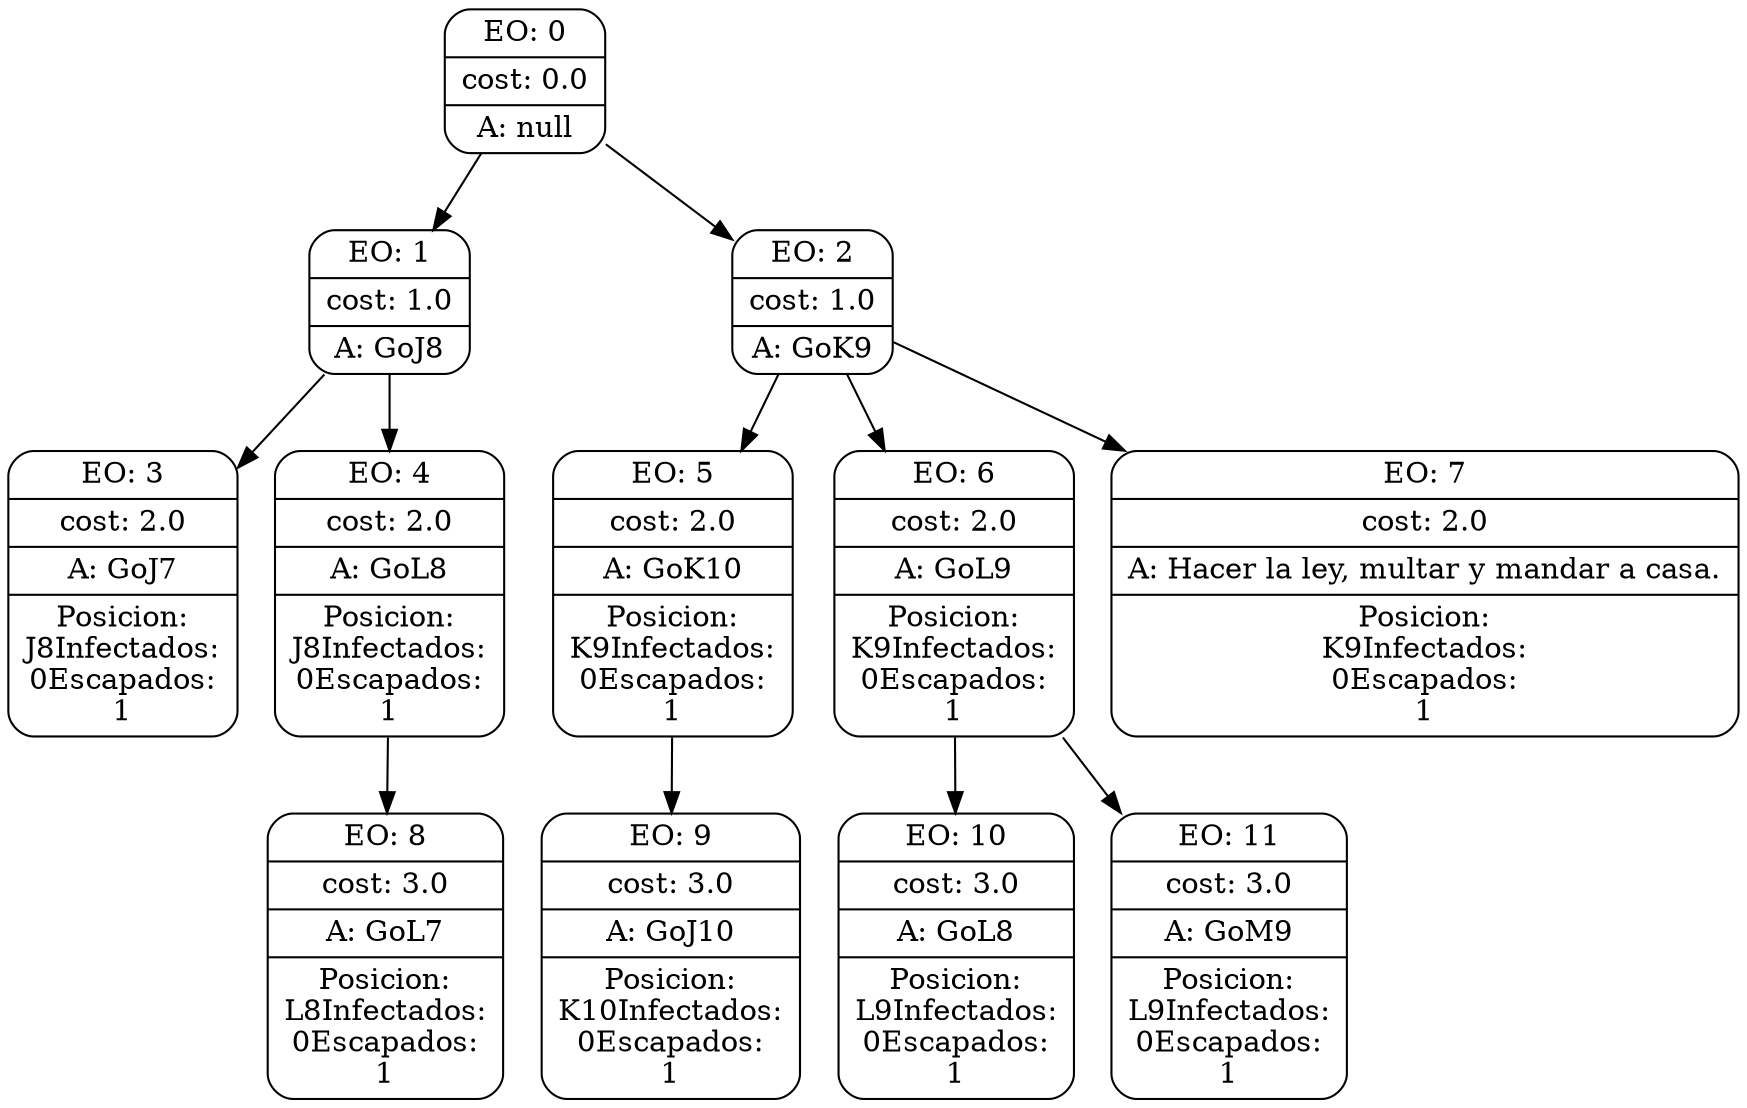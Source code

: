 digraph g {
node [shape = Mrecord];
nodo0[label="{EO: 0|cost: 0.0|A: null}"]
nodo1[label="{EO: 1|cost: 1.0|A: GoJ8}"]
nodo3[label="{EO: 3|cost: 2.0|A: GoJ7|Posicion:\nJ8
Infectados:\n0
Escapados:\n1}"]

nodo1 -> nodo3;
nodo4[label="{EO: 4|cost: 2.0|A: GoL8|Posicion:\nJ8
Infectados:\n0
Escapados:\n1}"]
nodo8[label="{EO: 8|cost: 3.0|A: GoL7|Posicion:\nL8
Infectados:\n0
Escapados:\n1}"]

nodo4 -> nodo8;

nodo1 -> nodo4;

nodo0 -> nodo1;
nodo2[label="{EO: 2|cost: 1.0|A: GoK9}"]
nodo5[label="{EO: 5|cost: 2.0|A: GoK10|Posicion:\nK9
Infectados:\n0
Escapados:\n1}"]
nodo9[label="{EO: 9|cost: 3.0|A: GoJ10|Posicion:\nK10
Infectados:\n0
Escapados:\n1}"]

nodo5 -> nodo9;

nodo2 -> nodo5;
nodo6[label="{EO: 6|cost: 2.0|A: GoL9|Posicion:\nK9
Infectados:\n0
Escapados:\n1}"]
nodo10[label="{EO: 10|cost: 3.0|A: GoL8|Posicion:\nL9
Infectados:\n0
Escapados:\n1}"]

nodo6 -> nodo10;
nodo11[label="{EO: 11|cost: 3.0|A: GoM9|Posicion:\nL9
Infectados:\n0
Escapados:\n1}"]

nodo6 -> nodo11;

nodo2 -> nodo6;
nodo7[label="{EO: 7|cost: 2.0|A: Hacer la ley, multar y mandar a casa.|Posicion:\nK9
Infectados:\n0
Escapados:\n1}"]

nodo2 -> nodo7;

nodo0 -> nodo2;


}